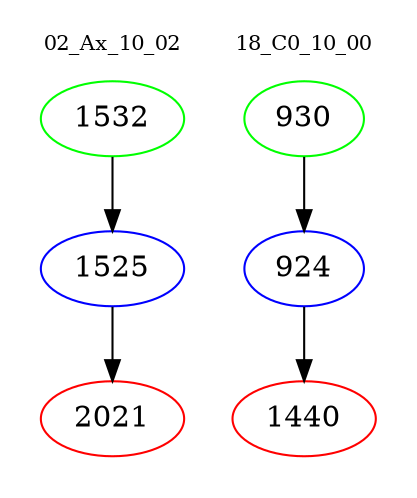digraph{
subgraph cluster_0 {
color = white
label = "02_Ax_10_02";
fontsize=10;
T0_1532 [label="1532", color="green"]
T0_1532 -> T0_1525 [color="black"]
T0_1525 [label="1525", color="blue"]
T0_1525 -> T0_2021 [color="black"]
T0_2021 [label="2021", color="red"]
}
subgraph cluster_1 {
color = white
label = "18_C0_10_00";
fontsize=10;
T1_930 [label="930", color="green"]
T1_930 -> T1_924 [color="black"]
T1_924 [label="924", color="blue"]
T1_924 -> T1_1440 [color="black"]
T1_1440 [label="1440", color="red"]
}
}
